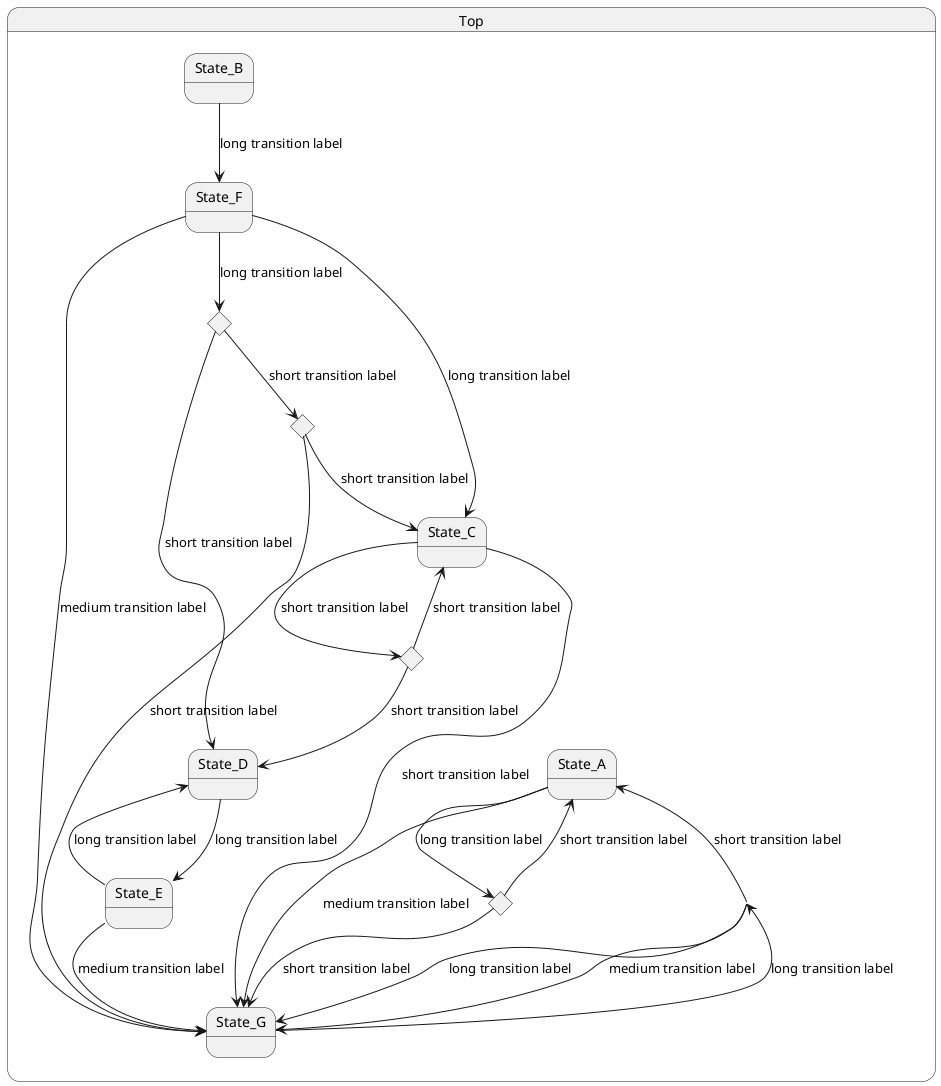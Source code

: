 @startuml demo_standard

state Top {

    state State_A
    state State_B
    state State_C
    state State_D
    state State_E
    state State_F
    state State_G

    state c1 <<choice>>
    state c2 <<choice>>
    state c3 <<choice>>
    state c4 <<choice>>

    State_F --> State_C : long transition label
    State_F --> State_G : medium transition label
    State_G --> Top : long transition label
    State_D --> State_E : long transition label
    State_E --> State_D : long transition label
    State_E --> State_G : medium transition label
    State_C --> State_G : short transition label
    State_B --> State_F : long transition label
    Top --> State_G : long transition label
    Top --> State_A : short transition label
    Top --> State_G : medium transition label
    State_A --> State_G : medium transition label
    State_C --> c1 : short transition label
    c1 --> State_C : short transition label
    c1 --> State_D : short transition label
    State_A --> c2 : long transition label
    c2 --> State_A : short transition label
    c2 --> State_G : short transition label
    State_F --> c3 : long transition label
    c3 --> State_D : short transition label
    c3 --> c4 : short transition label
    c4 --> State_C : short transition label
    c4 --> State_G : short transition label
}

@enduml
